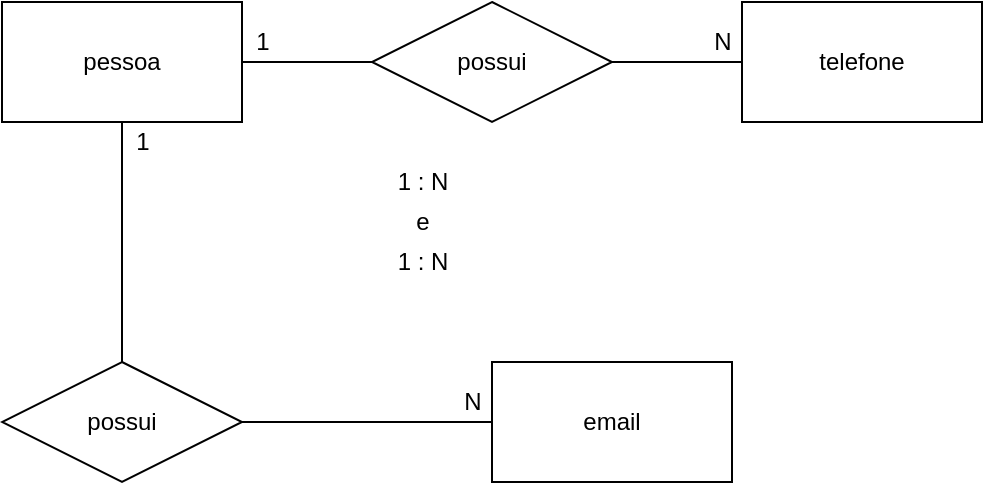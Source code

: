 <mxfile version="14.9.3" type="device"><diagram id="_tLmK6jsWaCPzi7n1hw6" name="Page-1"><mxGraphModel dx="1422" dy="762" grid="1" gridSize="10" guides="1" tooltips="1" connect="1" arrows="1" fold="1" page="1" pageScale="1" pageWidth="850" pageHeight="1100" math="0" shadow="0"><root><mxCell id="0"/><mxCell id="1" parent="0"/><mxCell id="FzYIWvymaiQj5bqaFXHJ-6" style="edgeStyle=orthogonalEdgeStyle;rounded=0;orthogonalLoop=1;jettySize=auto;html=1;entryX=0;entryY=0.5;entryDx=0;entryDy=0;endArrow=none;endFill=0;" edge="1" parent="1" source="FzYIWvymaiQj5bqaFXHJ-1" target="FzYIWvymaiQj5bqaFXHJ-4"><mxGeometry relative="1" as="geometry"/></mxCell><mxCell id="FzYIWvymaiQj5bqaFXHJ-13" style="edgeStyle=orthogonalEdgeStyle;rounded=0;orthogonalLoop=1;jettySize=auto;html=1;entryX=0.5;entryY=0;entryDx=0;entryDy=0;endArrow=none;endFill=0;" edge="1" parent="1" source="FzYIWvymaiQj5bqaFXHJ-1" target="FzYIWvymaiQj5bqaFXHJ-12"><mxGeometry relative="1" as="geometry"/></mxCell><mxCell id="FzYIWvymaiQj5bqaFXHJ-1" value="pessoa" style="whiteSpace=wrap;html=1;" vertex="1" parent="1"><mxGeometry x="180" y="40" width="120" height="60" as="geometry"/></mxCell><mxCell id="FzYIWvymaiQj5bqaFXHJ-7" style="edgeStyle=orthogonalEdgeStyle;rounded=0;orthogonalLoop=1;jettySize=auto;html=1;entryX=0;entryY=0.5;entryDx=0;entryDy=0;endArrow=none;endFill=0;" edge="1" parent="1" source="FzYIWvymaiQj5bqaFXHJ-4" target="FzYIWvymaiQj5bqaFXHJ-5"><mxGeometry relative="1" as="geometry"/></mxCell><mxCell id="FzYIWvymaiQj5bqaFXHJ-4" value="possui" style="shape=rhombus;perimeter=rhombusPerimeter;whiteSpace=wrap;html=1;align=center;" vertex="1" parent="1"><mxGeometry x="365" y="40" width="120" height="60" as="geometry"/></mxCell><mxCell id="FzYIWvymaiQj5bqaFXHJ-5" value="telefone" style="whiteSpace=wrap;html=1;" vertex="1" parent="1"><mxGeometry x="550" y="40" width="120" height="60" as="geometry"/></mxCell><mxCell id="FzYIWvymaiQj5bqaFXHJ-8" value="1" style="text;html=1;align=center;verticalAlign=middle;resizable=0;points=[];autosize=1;strokeColor=none;" vertex="1" parent="1"><mxGeometry x="300" y="50" width="20" height="20" as="geometry"/></mxCell><mxCell id="FzYIWvymaiQj5bqaFXHJ-9" value="N" style="text;html=1;align=center;verticalAlign=middle;resizable=0;points=[];autosize=1;strokeColor=none;" vertex="1" parent="1"><mxGeometry x="530" y="50" width="20" height="20" as="geometry"/></mxCell><mxCell id="FzYIWvymaiQj5bqaFXHJ-10" value="email" style="whiteSpace=wrap;html=1;" vertex="1" parent="1"><mxGeometry x="425" y="220" width="120" height="60" as="geometry"/></mxCell><mxCell id="FzYIWvymaiQj5bqaFXHJ-14" style="edgeStyle=orthogonalEdgeStyle;rounded=0;orthogonalLoop=1;jettySize=auto;html=1;entryX=0;entryY=0.5;entryDx=0;entryDy=0;endArrow=none;endFill=0;" edge="1" parent="1" source="FzYIWvymaiQj5bqaFXHJ-12" target="FzYIWvymaiQj5bqaFXHJ-10"><mxGeometry relative="1" as="geometry"/></mxCell><mxCell id="FzYIWvymaiQj5bqaFXHJ-12" value="possui" style="shape=rhombus;perimeter=rhombusPerimeter;whiteSpace=wrap;html=1;align=center;" vertex="1" parent="1"><mxGeometry x="180" y="220" width="120" height="60" as="geometry"/></mxCell><mxCell id="FzYIWvymaiQj5bqaFXHJ-15" value="1" style="text;html=1;align=center;verticalAlign=middle;resizable=0;points=[];autosize=1;strokeColor=none;" vertex="1" parent="1"><mxGeometry x="240" y="100" width="20" height="20" as="geometry"/></mxCell><mxCell id="FzYIWvymaiQj5bqaFXHJ-16" value="N" style="text;html=1;align=center;verticalAlign=middle;resizable=0;points=[];autosize=1;strokeColor=none;" vertex="1" parent="1"><mxGeometry x="405" y="230" width="20" height="20" as="geometry"/></mxCell><mxCell id="FzYIWvymaiQj5bqaFXHJ-17" value="1 : N" style="text;html=1;align=center;verticalAlign=middle;resizable=0;points=[];autosize=1;strokeColor=none;" vertex="1" parent="1"><mxGeometry x="370" y="120" width="40" height="20" as="geometry"/></mxCell><mxCell id="FzYIWvymaiQj5bqaFXHJ-18" value="e" style="text;html=1;align=center;verticalAlign=middle;resizable=0;points=[];autosize=1;strokeColor=none;" vertex="1" parent="1"><mxGeometry x="380" y="140" width="20" height="20" as="geometry"/></mxCell><mxCell id="FzYIWvymaiQj5bqaFXHJ-19" value="1 : N" style="text;html=1;align=center;verticalAlign=middle;resizable=0;points=[];autosize=1;strokeColor=none;" vertex="1" parent="1"><mxGeometry x="370" y="160" width="40" height="20" as="geometry"/></mxCell></root></mxGraphModel></diagram></mxfile>